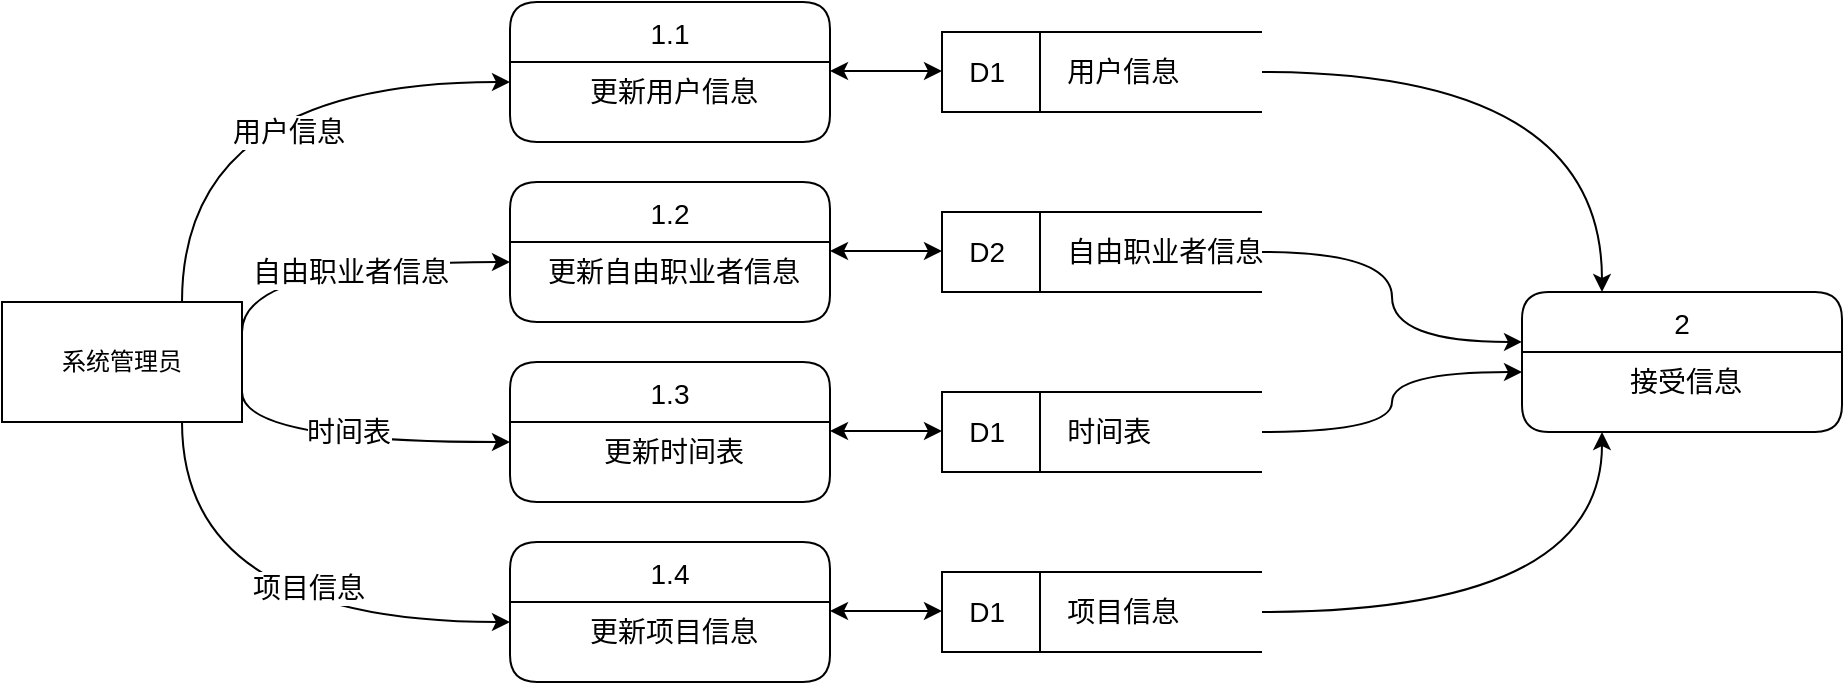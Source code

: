<mxfile version="14.5.1" type="device"><diagram id="NafcFcg3SHMxvQqwNXxO" name="第 1 页"><mxGraphModel dx="1038" dy="607" grid="1" gridSize="10" guides="1" tooltips="1" connect="1" arrows="1" fold="1" page="1" pageScale="1" pageWidth="827" pageHeight="1169" math="0" shadow="0"><root><mxCell id="0"/><mxCell id="1" parent="0"/><mxCell id="9XDkmWuH_7fIwPaTJhs_-24" style="edgeStyle=orthogonalEdgeStyle;curved=1;rounded=0;orthogonalLoop=1;jettySize=auto;html=1;exitX=0.75;exitY=0;exitDx=0;exitDy=0;entryX=0;entryY=0.25;entryDx=0;entryDy=0;fontSize=14;" edge="1" parent="1" source="9XDkmWuH_7fIwPaTJhs_-1" target="9XDkmWuH_7fIwPaTJhs_-7"><mxGeometry relative="1" as="geometry"/></mxCell><mxCell id="9XDkmWuH_7fIwPaTJhs_-28" value="用户信息" style="edgeLabel;html=1;align=center;verticalAlign=middle;resizable=0;points=[];fontSize=14;" vertex="1" connectable="0" parent="9XDkmWuH_7fIwPaTJhs_-24"><mxGeometry x="0.189" y="-25" relative="1" as="geometry"><mxPoint as="offset"/></mxGeometry></mxCell><mxCell id="9XDkmWuH_7fIwPaTJhs_-25" style="edgeStyle=orthogonalEdgeStyle;curved=1;rounded=0;orthogonalLoop=1;jettySize=auto;html=1;exitX=0.75;exitY=1;exitDx=0;exitDy=0;entryX=0;entryY=0.25;entryDx=0;entryDy=0;fontSize=14;" edge="1" parent="1" source="9XDkmWuH_7fIwPaTJhs_-1" target="9XDkmWuH_7fIwPaTJhs_-18"><mxGeometry relative="1" as="geometry"/></mxCell><mxCell id="9XDkmWuH_7fIwPaTJhs_-32" value="项目信息" style="edgeLabel;html=1;align=center;verticalAlign=middle;resizable=0;points=[];fontSize=14;" vertex="1" connectable="0" parent="9XDkmWuH_7fIwPaTJhs_-25"><mxGeometry x="0.235" y="17" relative="1" as="geometry"><mxPoint as="offset"/></mxGeometry></mxCell><mxCell id="9XDkmWuH_7fIwPaTJhs_-26" style="edgeStyle=orthogonalEdgeStyle;curved=1;rounded=0;orthogonalLoop=1;jettySize=auto;html=1;exitX=1;exitY=0.25;exitDx=0;exitDy=0;entryX=0;entryY=0.25;entryDx=0;entryDy=0;fontSize=14;" edge="1" parent="1" source="9XDkmWuH_7fIwPaTJhs_-1" target="9XDkmWuH_7fIwPaTJhs_-14"><mxGeometry relative="1" as="geometry"><Array as="points"><mxPoint x="120" y="190"/></Array></mxGeometry></mxCell><mxCell id="9XDkmWuH_7fIwPaTJhs_-30" value="自由职业者信息" style="edgeLabel;html=1;align=center;verticalAlign=middle;resizable=0;points=[];fontSize=14;" vertex="1" connectable="0" parent="9XDkmWuH_7fIwPaTJhs_-26"><mxGeometry x="0.05" y="-5" relative="1" as="geometry"><mxPoint as="offset"/></mxGeometry></mxCell><mxCell id="9XDkmWuH_7fIwPaTJhs_-27" style="edgeStyle=orthogonalEdgeStyle;curved=1;rounded=0;orthogonalLoop=1;jettySize=auto;html=1;exitX=1;exitY=0.75;exitDx=0;exitDy=0;entryX=0;entryY=0.25;entryDx=0;entryDy=0;fontSize=14;" edge="1" parent="1" source="9XDkmWuH_7fIwPaTJhs_-1" target="9XDkmWuH_7fIwPaTJhs_-16"><mxGeometry relative="1" as="geometry"><Array as="points"><mxPoint x="120" y="280"/></Array></mxGeometry></mxCell><mxCell id="9XDkmWuH_7fIwPaTJhs_-31" value="时间表" style="edgeLabel;html=1;align=center;verticalAlign=middle;resizable=0;points=[];fontSize=14;" vertex="1" connectable="0" parent="9XDkmWuH_7fIwPaTJhs_-27"><mxGeometry x="-0.027" y="5" relative="1" as="geometry"><mxPoint as="offset"/></mxGeometry></mxCell><mxCell id="9XDkmWuH_7fIwPaTJhs_-1" value="系统管理员" style="rounded=0;whiteSpace=wrap;html=1;" vertex="1" parent="1"><mxGeometry y="210" width="120" height="60" as="geometry"/></mxCell><mxCell id="9XDkmWuH_7fIwPaTJhs_-6" value="1.1" style="swimlane;childLayout=stackLayout;horizontal=1;startSize=30;horizontalStack=0;rounded=1;fontSize=14;fontStyle=0;strokeWidth=1;resizeParent=0;resizeLast=1;shadow=0;dashed=0;align=center;" vertex="1" parent="1"><mxGeometry x="254" y="60" width="160" height="70" as="geometry"/></mxCell><mxCell id="9XDkmWuH_7fIwPaTJhs_-7" value="更新用户信息" style="align=center;strokeColor=none;fillColor=none;spacingLeft=4;fontSize=14;verticalAlign=top;resizable=0;rotatable=0;part=1;fontStyle=0;strokeWidth=1;" vertex="1" parent="9XDkmWuH_7fIwPaTJhs_-6"><mxGeometry y="30" width="160" height="40" as="geometry"/></mxCell><mxCell id="9XDkmWuH_7fIwPaTJhs_-13" value="1.2" style="swimlane;childLayout=stackLayout;horizontal=1;startSize=30;horizontalStack=0;rounded=1;fontSize=14;fontStyle=0;strokeWidth=1;resizeParent=0;resizeLast=1;shadow=0;dashed=0;align=center;" vertex="1" parent="1"><mxGeometry x="254" y="150" width="160" height="70" as="geometry"/></mxCell><mxCell id="9XDkmWuH_7fIwPaTJhs_-14" value="更新自由职业者信息" style="align=center;strokeColor=none;fillColor=none;spacingLeft=4;fontSize=14;verticalAlign=top;resizable=0;rotatable=0;part=1;fontStyle=0;strokeWidth=1;" vertex="1" parent="9XDkmWuH_7fIwPaTJhs_-13"><mxGeometry y="30" width="160" height="40" as="geometry"/></mxCell><mxCell id="9XDkmWuH_7fIwPaTJhs_-15" value="1.3" style="swimlane;childLayout=stackLayout;horizontal=1;startSize=30;horizontalStack=0;rounded=1;fontSize=14;fontStyle=0;strokeWidth=1;resizeParent=0;resizeLast=1;shadow=0;dashed=0;align=center;" vertex="1" parent="1"><mxGeometry x="254" y="240" width="160" height="70" as="geometry"/></mxCell><mxCell id="9XDkmWuH_7fIwPaTJhs_-16" value="更新时间表" style="align=center;strokeColor=none;fillColor=none;spacingLeft=4;fontSize=14;verticalAlign=top;resizable=0;rotatable=0;part=1;fontStyle=0;strokeWidth=1;" vertex="1" parent="9XDkmWuH_7fIwPaTJhs_-15"><mxGeometry y="30" width="160" height="40" as="geometry"/></mxCell><mxCell id="9XDkmWuH_7fIwPaTJhs_-17" value="1.4" style="swimlane;childLayout=stackLayout;horizontal=1;startSize=30;horizontalStack=0;rounded=1;fontSize=14;fontStyle=0;strokeWidth=1;resizeParent=0;resizeLast=1;shadow=0;dashed=0;align=center;" vertex="1" parent="1"><mxGeometry x="254" y="330" width="160" height="70" as="geometry"/></mxCell><mxCell id="9XDkmWuH_7fIwPaTJhs_-18" value="更新项目信息" style="align=center;strokeColor=none;fillColor=none;spacingLeft=4;fontSize=14;verticalAlign=top;resizable=0;rotatable=0;part=1;fontStyle=0;strokeWidth=1;" vertex="1" parent="9XDkmWuH_7fIwPaTJhs_-17"><mxGeometry y="30" width="160" height="40" as="geometry"/></mxCell><mxCell id="92hmViEMG_dixA7ZE1GF-13" style="edgeStyle=orthogonalEdgeStyle;curved=1;rounded=0;orthogonalLoop=1;jettySize=auto;html=1;exitX=1;exitY=0.5;exitDx=0;exitDy=0;exitPerimeter=0;entryX=0;entryY=0.357;entryDx=0;entryDy=0;entryPerimeter=0;startArrow=none;startFill=0;endArrow=classic;endFill=1;fontSize=14;" edge="1" parent="1" source="9XDkmWuH_7fIwPaTJhs_-39" target="9XDkmWuH_7fIwPaTJhs_-59"><mxGeometry relative="1" as="geometry"/></mxCell><mxCell id="9XDkmWuH_7fIwPaTJhs_-39" value="&amp;nbsp; &amp;nbsp;D2&amp;nbsp; &amp;nbsp; &amp;nbsp; &amp;nbsp; 自由职业者信息" style="strokeWidth=1;html=1;shape=mxgraph.flowchart.annotation_1;align=left;pointerEvents=1;rounded=0;glass=0;comic=0;sketch=0;fontSize=14;" vertex="1" parent="1"><mxGeometry x="470" y="165" width="160" height="40" as="geometry"/></mxCell><mxCell id="9XDkmWuH_7fIwPaTJhs_-40" style="edgeStyle=none;rounded=0;orthogonalLoop=1;jettySize=auto;html=1;exitX=0.5;exitY=0;exitDx=0;exitDy=0;exitPerimeter=0;entryX=0.5;entryY=1;entryDx=0;entryDy=0;entryPerimeter=0;fontSize=14;endArrow=none;endFill=0;" edge="1" parent="1"><mxGeometry relative="1" as="geometry"><mxPoint x="519" y="165" as="sourcePoint"/><mxPoint x="519" y="205" as="targetPoint"/></mxGeometry></mxCell><mxCell id="92hmViEMG_dixA7ZE1GF-14" style="edgeStyle=orthogonalEdgeStyle;curved=1;rounded=0;orthogonalLoop=1;jettySize=auto;html=1;exitX=1;exitY=0.5;exitDx=0;exitDy=0;exitPerimeter=0;entryX=0;entryY=0.25;entryDx=0;entryDy=0;startArrow=none;startFill=0;endArrow=classic;endFill=1;fontSize=14;" edge="1" parent="1" source="9XDkmWuH_7fIwPaTJhs_-41" target="9XDkmWuH_7fIwPaTJhs_-60"><mxGeometry relative="1" as="geometry"/></mxCell><mxCell id="9XDkmWuH_7fIwPaTJhs_-41" value="&amp;nbsp; &amp;nbsp;D1&amp;nbsp; &amp;nbsp; &amp;nbsp; &amp;nbsp; 时间表" style="strokeWidth=1;html=1;shape=mxgraph.flowchart.annotation_1;align=left;pointerEvents=1;rounded=0;glass=0;comic=0;sketch=0;fontSize=14;" vertex="1" parent="1"><mxGeometry x="470" y="255" width="160" height="40" as="geometry"/></mxCell><mxCell id="9XDkmWuH_7fIwPaTJhs_-42" style="edgeStyle=none;rounded=0;orthogonalLoop=1;jettySize=auto;html=1;exitX=0.5;exitY=0;exitDx=0;exitDy=0;exitPerimeter=0;entryX=0.5;entryY=1;entryDx=0;entryDy=0;entryPerimeter=0;fontSize=14;endArrow=none;endFill=0;" edge="1" parent="1"><mxGeometry relative="1" as="geometry"><mxPoint x="519" y="255" as="sourcePoint"/><mxPoint x="519" y="295" as="targetPoint"/></mxGeometry></mxCell><mxCell id="92hmViEMG_dixA7ZE1GF-11" style="edgeStyle=orthogonalEdgeStyle;curved=1;rounded=0;orthogonalLoop=1;jettySize=auto;html=1;exitX=1;exitY=0.5;exitDx=0;exitDy=0;exitPerimeter=0;entryX=0.25;entryY=1;entryDx=0;entryDy=0;startArrow=none;startFill=0;endArrow=classic;endFill=1;fontSize=14;" edge="1" parent="1" source="9XDkmWuH_7fIwPaTJhs_-43" target="9XDkmWuH_7fIwPaTJhs_-60"><mxGeometry relative="1" as="geometry"/></mxCell><mxCell id="9XDkmWuH_7fIwPaTJhs_-43" value="&amp;nbsp; &amp;nbsp;D1&amp;nbsp; &amp;nbsp; &amp;nbsp; &amp;nbsp; 项目信息" style="strokeWidth=1;html=1;shape=mxgraph.flowchart.annotation_1;align=left;pointerEvents=1;rounded=0;glass=0;comic=0;sketch=0;fontSize=14;" vertex="1" parent="1"><mxGeometry x="470" y="345" width="160" height="40" as="geometry"/></mxCell><mxCell id="9XDkmWuH_7fIwPaTJhs_-44" style="edgeStyle=none;rounded=0;orthogonalLoop=1;jettySize=auto;html=1;exitX=0.5;exitY=0;exitDx=0;exitDy=0;exitPerimeter=0;entryX=0.5;entryY=1;entryDx=0;entryDy=0;entryPerimeter=0;fontSize=14;endArrow=none;endFill=0;" edge="1" parent="1"><mxGeometry relative="1" as="geometry"><mxPoint x="519" y="345" as="sourcePoint"/><mxPoint x="519" y="385" as="targetPoint"/></mxGeometry></mxCell><mxCell id="92hmViEMG_dixA7ZE1GF-8" style="edgeStyle=orthogonalEdgeStyle;rounded=0;orthogonalLoop=1;jettySize=auto;html=1;exitX=1;exitY=0.5;exitDx=0;exitDy=0;exitPerimeter=0;entryX=0.25;entryY=0;entryDx=0;entryDy=0;startArrow=none;startFill=0;endArrow=classic;endFill=1;fontSize=14;curved=1;" edge="1" parent="1" source="9XDkmWuH_7fIwPaTJhs_-45" target="9XDkmWuH_7fIwPaTJhs_-59"><mxGeometry relative="1" as="geometry"/></mxCell><mxCell id="9XDkmWuH_7fIwPaTJhs_-45" value="&amp;nbsp; &amp;nbsp;D1&amp;nbsp; &amp;nbsp; &amp;nbsp; &amp;nbsp; 用户信息" style="strokeWidth=1;html=1;shape=mxgraph.flowchart.annotation_1;align=left;pointerEvents=1;rounded=0;glass=0;comic=0;sketch=0;fontSize=14;" vertex="1" parent="1"><mxGeometry x="470" y="75" width="160" height="40" as="geometry"/></mxCell><mxCell id="9XDkmWuH_7fIwPaTJhs_-46" style="edgeStyle=none;rounded=0;orthogonalLoop=1;jettySize=auto;html=1;exitX=0.5;exitY=0;exitDx=0;exitDy=0;exitPerimeter=0;entryX=0.5;entryY=1;entryDx=0;entryDy=0;entryPerimeter=0;fontSize=14;endArrow=none;endFill=0;" edge="1" parent="1"><mxGeometry relative="1" as="geometry"><mxPoint x="519" y="75" as="sourcePoint"/><mxPoint x="519" y="115" as="targetPoint"/></mxGeometry></mxCell><mxCell id="9XDkmWuH_7fIwPaTJhs_-53" style="edgeStyle=none;rounded=0;orthogonalLoop=1;jettySize=auto;html=1;exitX=1;exitY=0;exitDx=0;exitDy=0;startArrow=classic;startFill=1;endArrow=classic;endFill=1;fontSize=14;" edge="1" parent="1"><mxGeometry relative="1" as="geometry"><mxPoint x="414" y="184.5" as="sourcePoint"/><mxPoint x="470" y="184.5" as="targetPoint"/></mxGeometry></mxCell><mxCell id="9XDkmWuH_7fIwPaTJhs_-56" style="edgeStyle=none;rounded=0;orthogonalLoop=1;jettySize=auto;html=1;exitX=1;exitY=0;exitDx=0;exitDy=0;startArrow=classic;startFill=1;endArrow=classic;endFill=1;fontSize=14;" edge="1" parent="1"><mxGeometry relative="1" as="geometry"><mxPoint x="414" y="94.5" as="sourcePoint"/><mxPoint x="470" y="94.5" as="targetPoint"/></mxGeometry></mxCell><mxCell id="9XDkmWuH_7fIwPaTJhs_-57" style="edgeStyle=none;rounded=0;orthogonalLoop=1;jettySize=auto;html=1;exitX=1;exitY=0;exitDx=0;exitDy=0;startArrow=classic;startFill=1;endArrow=classic;endFill=1;fontSize=14;" edge="1" parent="1"><mxGeometry relative="1" as="geometry"><mxPoint x="414" y="274.5" as="sourcePoint"/><mxPoint x="470" y="274.5" as="targetPoint"/></mxGeometry></mxCell><mxCell id="9XDkmWuH_7fIwPaTJhs_-58" style="edgeStyle=none;rounded=0;orthogonalLoop=1;jettySize=auto;html=1;exitX=1;exitY=0;exitDx=0;exitDy=0;startArrow=classic;startFill=1;endArrow=classic;endFill=1;fontSize=14;" edge="1" parent="1"><mxGeometry relative="1" as="geometry"><mxPoint x="414" y="364.5" as="sourcePoint"/><mxPoint x="470" y="364.5" as="targetPoint"/></mxGeometry></mxCell><mxCell id="9XDkmWuH_7fIwPaTJhs_-59" value="2" style="swimlane;childLayout=stackLayout;horizontal=1;startSize=30;horizontalStack=0;rounded=1;fontSize=14;fontStyle=0;strokeWidth=1;resizeParent=0;resizeLast=1;shadow=0;dashed=0;align=center;" vertex="1" parent="1"><mxGeometry x="760" y="205" width="160" height="70" as="geometry"/></mxCell><mxCell id="9XDkmWuH_7fIwPaTJhs_-60" value="接受信息" style="align=center;strokeColor=none;fillColor=none;spacingLeft=4;fontSize=14;verticalAlign=top;resizable=0;rotatable=0;part=1;fontStyle=0;strokeWidth=1;" vertex="1" parent="9XDkmWuH_7fIwPaTJhs_-59"><mxGeometry y="30" width="160" height="40" as="geometry"/></mxCell></root></mxGraphModel></diagram></mxfile>